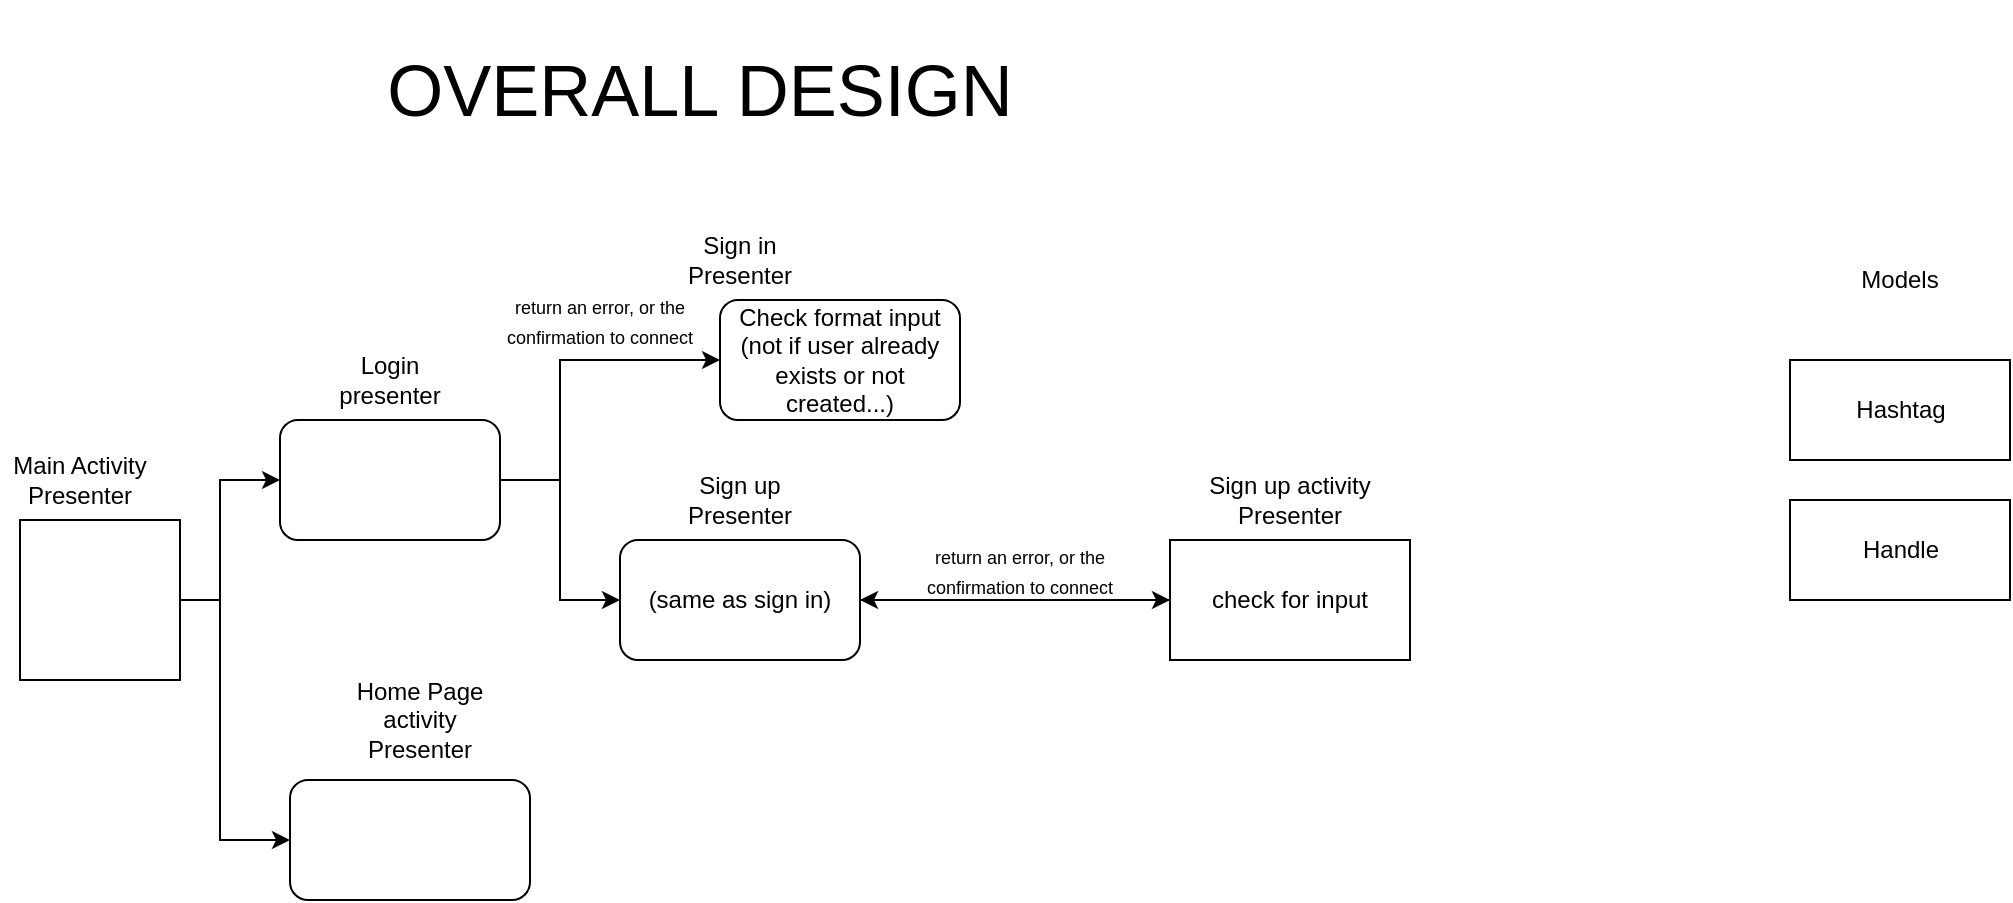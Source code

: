 <mxfile version="11.3.1" type="device" pages="1"><diagram id="AYttaXhJE8ROoBTlMco1" name="Page-1"><mxGraphModel dx="1278" dy="536" grid="1" gridSize="10" guides="1" tooltips="1" connect="1" arrows="1" fold="1" page="1" pageScale="1" pageWidth="850" pageHeight="1100" math="0" shadow="0"><root><mxCell id="0"/><mxCell id="1" parent="0"/><mxCell id="kCNWnehS5RwAhizYbc1s-5" value="&lt;font style=&quot;font-size: 36px&quot;&gt;OVERALL DESIGN&lt;/font&gt;" style="text;html=1;strokeColor=none;fillColor=none;align=center;verticalAlign=middle;whiteSpace=wrap;rounded=0;" vertex="1" parent="1"><mxGeometry x="260" y="10" width="360" height="90" as="geometry"/></mxCell><mxCell id="kCNWnehS5RwAhizYbc1s-17" style="edgeStyle=orthogonalEdgeStyle;rounded=0;orthogonalLoop=1;jettySize=auto;html=1;exitX=1;exitY=0.5;exitDx=0;exitDy=0;entryX=0;entryY=0.5;entryDx=0;entryDy=0;" edge="1" parent="1" source="kCNWnehS5RwAhizYbc1s-9" target="kCNWnehS5RwAhizYbc1s-11"><mxGeometry relative="1" as="geometry"><Array as="points"><mxPoint x="200" y="310"/><mxPoint x="200" y="250"/></Array></mxGeometry></mxCell><mxCell id="kCNWnehS5RwAhizYbc1s-34" style="edgeStyle=orthogonalEdgeStyle;rounded=0;orthogonalLoop=1;jettySize=auto;html=1;entryX=0;entryY=0.5;entryDx=0;entryDy=0;" edge="1" parent="1" source="kCNWnehS5RwAhizYbc1s-9" target="kCNWnehS5RwAhizYbc1s-33"><mxGeometry relative="1" as="geometry"><Array as="points"><mxPoint x="200" y="310"/><mxPoint x="200" y="430"/></Array></mxGeometry></mxCell><mxCell id="kCNWnehS5RwAhizYbc1s-9" value="" style="whiteSpace=wrap;html=1;aspect=fixed;" vertex="1" parent="1"><mxGeometry x="100" y="270" width="80" height="80" as="geometry"/></mxCell><mxCell id="kCNWnehS5RwAhizYbc1s-10" value="Main Activity&lt;br&gt;Presenter" style="text;html=1;strokeColor=none;fillColor=none;align=center;verticalAlign=middle;whiteSpace=wrap;rounded=0;" vertex="1" parent="1"><mxGeometry x="90" y="240" width="80" height="20" as="geometry"/></mxCell><mxCell id="kCNWnehS5RwAhizYbc1s-18" style="edgeStyle=orthogonalEdgeStyle;rounded=0;orthogonalLoop=1;jettySize=auto;html=1;exitX=1;exitY=0.5;exitDx=0;exitDy=0;entryX=0;entryY=0.5;entryDx=0;entryDy=0;" edge="1" parent="1" source="kCNWnehS5RwAhizYbc1s-11" target="kCNWnehS5RwAhizYbc1s-12"><mxGeometry relative="1" as="geometry"><Array as="points"><mxPoint x="370" y="250"/><mxPoint x="370" y="190"/></Array></mxGeometry></mxCell><mxCell id="kCNWnehS5RwAhizYbc1s-19" style="edgeStyle=orthogonalEdgeStyle;rounded=0;orthogonalLoop=1;jettySize=auto;html=1;" edge="1" parent="1" source="kCNWnehS5RwAhizYbc1s-11" target="kCNWnehS5RwAhizYbc1s-14"><mxGeometry relative="1" as="geometry"><mxPoint x="397" y="310" as="targetPoint"/><Array as="points"><mxPoint x="370" y="250"/><mxPoint x="370" y="310"/></Array></mxGeometry></mxCell><mxCell id="kCNWnehS5RwAhizYbc1s-11" value="" style="rounded=1;whiteSpace=wrap;html=1;" vertex="1" parent="1"><mxGeometry x="230" y="220" width="110" height="60" as="geometry"/></mxCell><mxCell id="kCNWnehS5RwAhizYbc1s-12" value="Check format input (not if user already exists or not created...)" style="rounded=1;whiteSpace=wrap;html=1;" vertex="1" parent="1"><mxGeometry x="450" y="160" width="120" height="60" as="geometry"/></mxCell><mxCell id="kCNWnehS5RwAhizYbc1s-13" value="Login presenter" style="text;html=1;strokeColor=none;fillColor=none;align=center;verticalAlign=middle;whiteSpace=wrap;rounded=0;" vertex="1" parent="1"><mxGeometry x="250" y="190" width="70" height="20" as="geometry"/></mxCell><mxCell id="kCNWnehS5RwAhizYbc1s-30" value="" style="edgeStyle=orthogonalEdgeStyle;rounded=0;orthogonalLoop=1;jettySize=auto;html=1;" edge="1" parent="1" source="kCNWnehS5RwAhizYbc1s-14" target="kCNWnehS5RwAhizYbc1s-29"><mxGeometry relative="1" as="geometry"/></mxCell><mxCell id="kCNWnehS5RwAhizYbc1s-14" value="(same as sign in)" style="rounded=1;whiteSpace=wrap;html=1;" vertex="1" parent="1"><mxGeometry x="400" y="280" width="120" height="60" as="geometry"/></mxCell><mxCell id="kCNWnehS5RwAhizYbc1s-15" value="Sign up&lt;br&gt;Presenter" style="text;html=1;strokeColor=none;fillColor=none;align=center;verticalAlign=middle;whiteSpace=wrap;rounded=0;" vertex="1" parent="1"><mxGeometry x="425" y="250" width="70" height="20" as="geometry"/></mxCell><mxCell id="kCNWnehS5RwAhizYbc1s-16" value="Sign in&lt;br&gt;Presenter" style="text;html=1;strokeColor=none;fillColor=none;align=center;verticalAlign=middle;whiteSpace=wrap;rounded=0;" vertex="1" parent="1"><mxGeometry x="440" y="130" width="40" height="20" as="geometry"/></mxCell><mxCell id="kCNWnehS5RwAhizYbc1s-20" value="Models" style="text;html=1;strokeColor=none;fillColor=none;align=center;verticalAlign=middle;whiteSpace=wrap;rounded=0;" vertex="1" parent="1"><mxGeometry x="1020" y="140" width="40" height="20" as="geometry"/></mxCell><mxCell id="kCNWnehS5RwAhizYbc1s-24" value="Hashtag" style="html=1;" vertex="1" parent="1"><mxGeometry x="985" y="190" width="110" height="50" as="geometry"/></mxCell><mxCell id="kCNWnehS5RwAhizYbc1s-25" value="Handle" style="html=1;" vertex="1" parent="1"><mxGeometry x="985" y="260" width="110" height="50" as="geometry"/></mxCell><mxCell id="kCNWnehS5RwAhizYbc1s-37" style="edgeStyle=orthogonalEdgeStyle;rounded=0;orthogonalLoop=1;jettySize=auto;html=1;entryX=1;entryY=0.5;entryDx=0;entryDy=0;" edge="1" parent="1" source="kCNWnehS5RwAhizYbc1s-29" target="kCNWnehS5RwAhizYbc1s-14"><mxGeometry relative="1" as="geometry"/></mxCell><mxCell id="kCNWnehS5RwAhizYbc1s-29" value="check for input" style="rounded=0;whiteSpace=wrap;html=1;" vertex="1" parent="1"><mxGeometry x="675" y="280" width="120" height="60" as="geometry"/></mxCell><mxCell id="kCNWnehS5RwAhizYbc1s-31" value="Sign up activity&lt;br&gt;Presenter" style="text;html=1;strokeColor=none;fillColor=none;align=center;verticalAlign=middle;whiteSpace=wrap;rounded=0;" vertex="1" parent="1"><mxGeometry x="690" y="250" width="90" height="20" as="geometry"/></mxCell><mxCell id="kCNWnehS5RwAhizYbc1s-33" value="" style="rounded=1;whiteSpace=wrap;html=1;" vertex="1" parent="1"><mxGeometry x="235" y="400" width="120" height="60" as="geometry"/></mxCell><mxCell id="kCNWnehS5RwAhizYbc1s-35" value="Home Page&lt;br&gt;activity Presenter" style="text;html=1;strokeColor=none;fillColor=none;align=center;verticalAlign=middle;whiteSpace=wrap;rounded=0;" vertex="1" parent="1"><mxGeometry x="260" y="360" width="80" height="20" as="geometry"/></mxCell><mxCell id="kCNWnehS5RwAhizYbc1s-38" value="&lt;font style=&quot;font-size: 9px&quot;&gt;return an error, or the confirmation to connect&lt;/font&gt;" style="text;html=1;strokeColor=none;fillColor=none;align=center;verticalAlign=middle;whiteSpace=wrap;rounded=0;" vertex="1" parent="1"><mxGeometry x="330" y="160" width="120" height="20" as="geometry"/></mxCell><mxCell id="kCNWnehS5RwAhizYbc1s-39" value="&lt;font style=&quot;font-size: 9px&quot;&gt;return an error, or the confirmation to connect&lt;/font&gt;" style="text;html=1;strokeColor=none;fillColor=none;align=center;verticalAlign=middle;whiteSpace=wrap;rounded=0;" vertex="1" parent="1"><mxGeometry x="540" y="285" width="120" height="20" as="geometry"/></mxCell></root></mxGraphModel></diagram></mxfile>